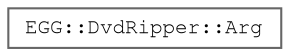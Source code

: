 digraph "Graphical Class Hierarchy"
{
 // LATEX_PDF_SIZE
  bgcolor="transparent";
  edge [fontname=FreeMono,fontsize=10,labelfontname=FreeMono,labelfontsize=10];
  node [fontname=FreeMono,fontsize=10,shape=box,height=0.2,width=0.4];
  rankdir="LR";
  Node0 [label="EGG::DvdRipper::Arg",height=0.2,width=0.4,color="grey40", fillcolor="white", style="filled",URL="$class_e_g_g_1_1_dvd_ripper_1_1_arg.html",tooltip=" "];
}

